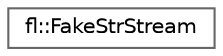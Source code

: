 digraph "Graphical Class Hierarchy"
{
 // LATEX_PDF_SIZE
  bgcolor="transparent";
  edge [fontname=Helvetica,fontsize=10,labelfontname=Helvetica,labelfontsize=10];
  node [fontname=Helvetica,fontsize=10,shape=box,height=0.2,width=0.4];
  rankdir="LR";
  Node0 [id="Node000000",label="fl::FakeStrStream",height=0.2,width=0.4,color="grey40", fillcolor="white", style="filled",URL="$de/d13/classfl_1_1_fake_str_stream.html",tooltip=" "];
}
